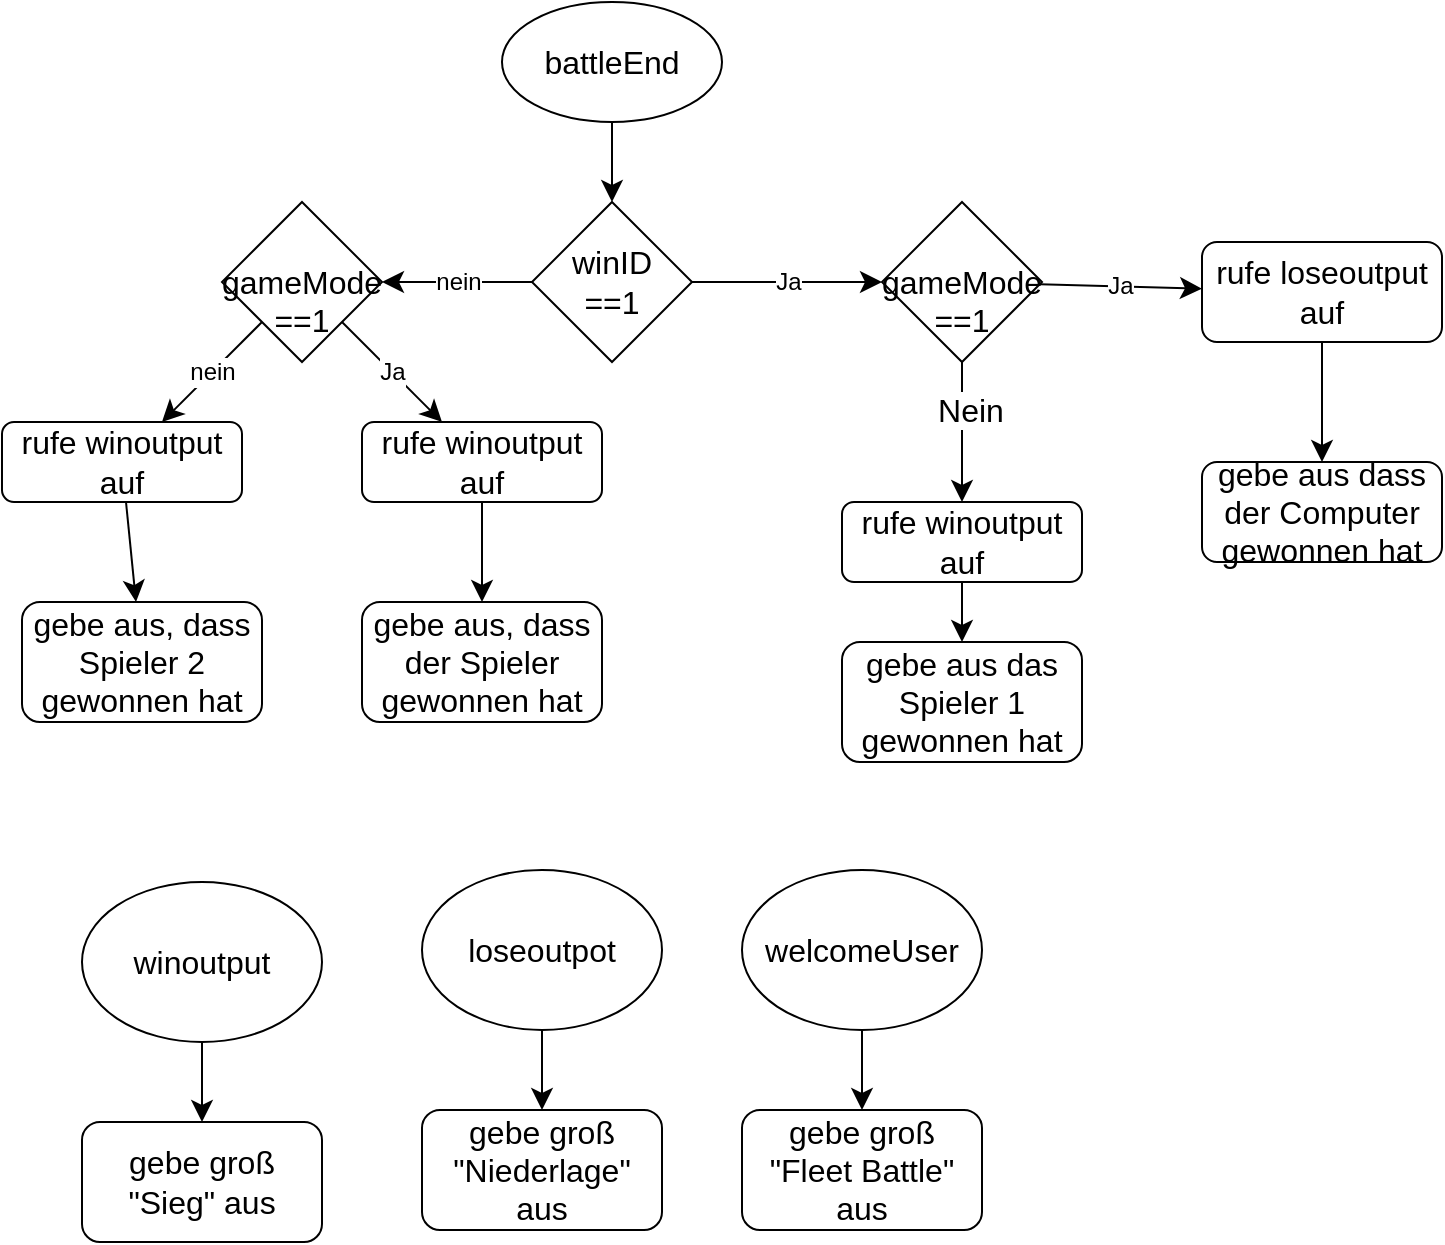 <mxfile version="21.2.3" type="device">
  <diagram id="C5RBs43oDa-KdzZeNtuy" name="Page-1">
    <mxGraphModel dx="744" dy="899" grid="1" gridSize="10" guides="1" tooltips="1" connect="1" arrows="1" fold="1" page="1" pageScale="1" pageWidth="827" pageHeight="1169" math="0" shadow="0">
      <root>
        <mxCell id="WIyWlLk6GJQsqaUBKTNV-0" />
        <mxCell id="WIyWlLk6GJQsqaUBKTNV-1" parent="WIyWlLk6GJQsqaUBKTNV-0" />
        <mxCell id="h-qLBfHDH4C6o6zkbq4c-2" value="" style="edgeStyle=none;curved=1;rounded=0;orthogonalLoop=1;jettySize=auto;html=1;fontSize=12;startSize=8;endSize=8;entryX=0.5;entryY=0;entryDx=0;entryDy=0;" edge="1" parent="WIyWlLk6GJQsqaUBKTNV-1" source="h-qLBfHDH4C6o6zkbq4c-0" target="h-qLBfHDH4C6o6zkbq4c-3">
          <mxGeometry relative="1" as="geometry">
            <mxPoint x="315" y="250" as="targetPoint" />
          </mxGeometry>
        </mxCell>
        <mxCell id="h-qLBfHDH4C6o6zkbq4c-0" value="battleEnd" style="ellipse;whiteSpace=wrap;html=1;fontSize=16;" vertex="1" parent="WIyWlLk6GJQsqaUBKTNV-1">
          <mxGeometry x="260" y="150" width="110" height="60" as="geometry" />
        </mxCell>
        <mxCell id="h-qLBfHDH4C6o6zkbq4c-5" value="Ja" style="edgeStyle=none;curved=1;rounded=0;orthogonalLoop=1;jettySize=auto;html=1;fontSize=12;startSize=8;endSize=8;" edge="1" parent="WIyWlLk6GJQsqaUBKTNV-1" source="h-qLBfHDH4C6o6zkbq4c-3" target="h-qLBfHDH4C6o6zkbq4c-4">
          <mxGeometry relative="1" as="geometry" />
        </mxCell>
        <mxCell id="h-qLBfHDH4C6o6zkbq4c-16" value="nein" style="edgeStyle=none;curved=1;rounded=0;orthogonalLoop=1;jettySize=auto;html=1;fontSize=12;startSize=8;endSize=8;" edge="1" parent="WIyWlLk6GJQsqaUBKTNV-1" source="h-qLBfHDH4C6o6zkbq4c-3" target="h-qLBfHDH4C6o6zkbq4c-15">
          <mxGeometry relative="1" as="geometry">
            <Array as="points">
              <mxPoint x="220" y="290" />
            </Array>
          </mxGeometry>
        </mxCell>
        <mxCell id="h-qLBfHDH4C6o6zkbq4c-3" value="winID &lt;br&gt;==1" style="rhombus;whiteSpace=wrap;html=1;fontSize=16;" vertex="1" parent="WIyWlLk6GJQsqaUBKTNV-1">
          <mxGeometry x="275" y="250" width="80" height="80" as="geometry" />
        </mxCell>
        <mxCell id="h-qLBfHDH4C6o6zkbq4c-7" value="Ja" style="edgeStyle=none;curved=1;rounded=0;orthogonalLoop=1;jettySize=auto;html=1;fontSize=12;startSize=8;endSize=8;" edge="1" parent="WIyWlLk6GJQsqaUBKTNV-1" source="h-qLBfHDH4C6o6zkbq4c-4" target="h-qLBfHDH4C6o6zkbq4c-6">
          <mxGeometry relative="1" as="geometry" />
        </mxCell>
        <mxCell id="h-qLBfHDH4C6o6zkbq4c-9" value="" style="edgeStyle=none;curved=1;rounded=0;orthogonalLoop=1;jettySize=auto;html=1;fontSize=12;startSize=8;endSize=8;" edge="1" parent="WIyWlLk6GJQsqaUBKTNV-1" source="h-qLBfHDH4C6o6zkbq4c-4" target="h-qLBfHDH4C6o6zkbq4c-8">
          <mxGeometry relative="1" as="geometry" />
        </mxCell>
        <mxCell id="h-qLBfHDH4C6o6zkbq4c-10" value="Nein" style="edgeLabel;html=1;align=center;verticalAlign=middle;resizable=0;points=[];fontSize=16;" vertex="1" connectable="0" parent="h-qLBfHDH4C6o6zkbq4c-9">
          <mxGeometry x="-0.335" y="4" relative="1" as="geometry">
            <mxPoint as="offset" />
          </mxGeometry>
        </mxCell>
        <mxCell id="h-qLBfHDH4C6o6zkbq4c-4" value="&lt;br&gt;gameMode&lt;br&gt;==1" style="rhombus;whiteSpace=wrap;html=1;fontSize=16;" vertex="1" parent="WIyWlLk6GJQsqaUBKTNV-1">
          <mxGeometry x="450" y="250" width="80" height="80" as="geometry" />
        </mxCell>
        <mxCell id="h-qLBfHDH4C6o6zkbq4c-12" value="" style="edgeStyle=none;curved=1;rounded=0;orthogonalLoop=1;jettySize=auto;html=1;fontSize=12;startSize=8;endSize=8;" edge="1" parent="WIyWlLk6GJQsqaUBKTNV-1" source="h-qLBfHDH4C6o6zkbq4c-6" target="h-qLBfHDH4C6o6zkbq4c-11">
          <mxGeometry relative="1" as="geometry" />
        </mxCell>
        <mxCell id="h-qLBfHDH4C6o6zkbq4c-6" value="rufe loseoutput auf" style="rounded=1;whiteSpace=wrap;html=1;fontSize=16;" vertex="1" parent="WIyWlLk6GJQsqaUBKTNV-1">
          <mxGeometry x="610" y="270" width="120" height="50" as="geometry" />
        </mxCell>
        <mxCell id="h-qLBfHDH4C6o6zkbq4c-14" value="" style="edgeStyle=none;curved=1;rounded=0;orthogonalLoop=1;jettySize=auto;html=1;fontSize=12;startSize=8;endSize=8;" edge="1" parent="WIyWlLk6GJQsqaUBKTNV-1" source="h-qLBfHDH4C6o6zkbq4c-8" target="h-qLBfHDH4C6o6zkbq4c-13">
          <mxGeometry relative="1" as="geometry" />
        </mxCell>
        <mxCell id="h-qLBfHDH4C6o6zkbq4c-8" value="rufe winoutput auf" style="rounded=1;whiteSpace=wrap;html=1;fontSize=16;" vertex="1" parent="WIyWlLk6GJQsqaUBKTNV-1">
          <mxGeometry x="430" y="400" width="120" height="40" as="geometry" />
        </mxCell>
        <mxCell id="h-qLBfHDH4C6o6zkbq4c-11" value="gebe aus dass der Computer gewonnen hat" style="rounded=1;whiteSpace=wrap;html=1;fontSize=16;" vertex="1" parent="WIyWlLk6GJQsqaUBKTNV-1">
          <mxGeometry x="610" y="380" width="120" height="50" as="geometry" />
        </mxCell>
        <mxCell id="h-qLBfHDH4C6o6zkbq4c-13" value="gebe aus das Spieler 1 gewonnen hat" style="rounded=1;whiteSpace=wrap;html=1;fontSize=16;" vertex="1" parent="WIyWlLk6GJQsqaUBKTNV-1">
          <mxGeometry x="430" y="470" width="120" height="60" as="geometry" />
        </mxCell>
        <mxCell id="h-qLBfHDH4C6o6zkbq4c-18" value="Ja" style="edgeStyle=none;curved=1;rounded=0;orthogonalLoop=1;jettySize=auto;html=1;fontSize=12;startSize=8;endSize=8;" edge="1" parent="WIyWlLk6GJQsqaUBKTNV-1" source="h-qLBfHDH4C6o6zkbq4c-15" target="h-qLBfHDH4C6o6zkbq4c-17">
          <mxGeometry relative="1" as="geometry" />
        </mxCell>
        <mxCell id="h-qLBfHDH4C6o6zkbq4c-20" value="nein" style="edgeStyle=none;curved=1;rounded=0;orthogonalLoop=1;jettySize=auto;html=1;fontSize=12;startSize=8;endSize=8;" edge="1" parent="WIyWlLk6GJQsqaUBKTNV-1" source="h-qLBfHDH4C6o6zkbq4c-15" target="h-qLBfHDH4C6o6zkbq4c-19">
          <mxGeometry relative="1" as="geometry" />
        </mxCell>
        <mxCell id="h-qLBfHDH4C6o6zkbq4c-15" value="&lt;br&gt;gameMode&lt;br&gt;==1" style="rhombus;whiteSpace=wrap;html=1;fontSize=16;" vertex="1" parent="WIyWlLk6GJQsqaUBKTNV-1">
          <mxGeometry x="120" y="250" width="80" height="80" as="geometry" />
        </mxCell>
        <mxCell id="h-qLBfHDH4C6o6zkbq4c-22" value="" style="edgeStyle=none;curved=1;rounded=0;orthogonalLoop=1;jettySize=auto;html=1;fontSize=12;startSize=8;endSize=8;" edge="1" parent="WIyWlLk6GJQsqaUBKTNV-1" source="h-qLBfHDH4C6o6zkbq4c-17" target="h-qLBfHDH4C6o6zkbq4c-21">
          <mxGeometry relative="1" as="geometry" />
        </mxCell>
        <mxCell id="h-qLBfHDH4C6o6zkbq4c-17" value="rufe winoutput auf" style="rounded=1;whiteSpace=wrap;html=1;fontSize=16;" vertex="1" parent="WIyWlLk6GJQsqaUBKTNV-1">
          <mxGeometry x="190" y="360" width="120" height="40" as="geometry" />
        </mxCell>
        <mxCell id="h-qLBfHDH4C6o6zkbq4c-24" value="" style="edgeStyle=none;curved=1;rounded=0;orthogonalLoop=1;jettySize=auto;html=1;fontSize=12;startSize=8;endSize=8;" edge="1" parent="WIyWlLk6GJQsqaUBKTNV-1" source="h-qLBfHDH4C6o6zkbq4c-19" target="h-qLBfHDH4C6o6zkbq4c-23">
          <mxGeometry relative="1" as="geometry" />
        </mxCell>
        <mxCell id="h-qLBfHDH4C6o6zkbq4c-19" value="rufe winoutput auf" style="rounded=1;whiteSpace=wrap;html=1;fontSize=16;" vertex="1" parent="WIyWlLk6GJQsqaUBKTNV-1">
          <mxGeometry x="10" y="360" width="120" height="40" as="geometry" />
        </mxCell>
        <mxCell id="h-qLBfHDH4C6o6zkbq4c-21" value="gebe aus, dass der Spieler gewonnen hat" style="rounded=1;whiteSpace=wrap;html=1;fontSize=16;" vertex="1" parent="WIyWlLk6GJQsqaUBKTNV-1">
          <mxGeometry x="190" y="450" width="120" height="60" as="geometry" />
        </mxCell>
        <mxCell id="h-qLBfHDH4C6o6zkbq4c-23" value="gebe aus, dass Spieler 2 gewonnen hat" style="whiteSpace=wrap;html=1;fontSize=16;rounded=1;" vertex="1" parent="WIyWlLk6GJQsqaUBKTNV-1">
          <mxGeometry x="20" y="450" width="120" height="60" as="geometry" />
        </mxCell>
        <mxCell id="h-qLBfHDH4C6o6zkbq4c-27" value="" style="edgeStyle=none;curved=1;rounded=0;orthogonalLoop=1;jettySize=auto;html=1;fontSize=12;startSize=8;endSize=8;" edge="1" parent="WIyWlLk6GJQsqaUBKTNV-1" source="h-qLBfHDH4C6o6zkbq4c-25" target="h-qLBfHDH4C6o6zkbq4c-26">
          <mxGeometry relative="1" as="geometry" />
        </mxCell>
        <mxCell id="h-qLBfHDH4C6o6zkbq4c-25" value="winoutput" style="ellipse;whiteSpace=wrap;html=1;fontSize=16;" vertex="1" parent="WIyWlLk6GJQsqaUBKTNV-1">
          <mxGeometry x="50" y="590" width="120" height="80" as="geometry" />
        </mxCell>
        <mxCell id="h-qLBfHDH4C6o6zkbq4c-26" value="gebe groß &quot;Sieg&quot; aus" style="rounded=1;whiteSpace=wrap;html=1;fontSize=16;" vertex="1" parent="WIyWlLk6GJQsqaUBKTNV-1">
          <mxGeometry x="50" y="710" width="120" height="60" as="geometry" />
        </mxCell>
        <mxCell id="h-qLBfHDH4C6o6zkbq4c-28" value="" style="edgeStyle=none;curved=1;rounded=0;orthogonalLoop=1;jettySize=auto;html=1;fontSize=12;startSize=8;endSize=8;" edge="1" parent="WIyWlLk6GJQsqaUBKTNV-1" source="h-qLBfHDH4C6o6zkbq4c-29" target="h-qLBfHDH4C6o6zkbq4c-30">
          <mxGeometry relative="1" as="geometry" />
        </mxCell>
        <mxCell id="h-qLBfHDH4C6o6zkbq4c-29" value="loseoutpot" style="ellipse;whiteSpace=wrap;html=1;fontSize=16;" vertex="1" parent="WIyWlLk6GJQsqaUBKTNV-1">
          <mxGeometry x="220" y="584" width="120" height="80" as="geometry" />
        </mxCell>
        <mxCell id="h-qLBfHDH4C6o6zkbq4c-30" value="gebe groß &quot;Niederlage&quot; aus" style="rounded=1;whiteSpace=wrap;html=1;fontSize=16;" vertex="1" parent="WIyWlLk6GJQsqaUBKTNV-1">
          <mxGeometry x="220" y="704" width="120" height="60" as="geometry" />
        </mxCell>
        <mxCell id="h-qLBfHDH4C6o6zkbq4c-31" value="" style="edgeStyle=none;curved=1;rounded=0;orthogonalLoop=1;jettySize=auto;html=1;fontSize=12;startSize=8;endSize=8;" edge="1" parent="WIyWlLk6GJQsqaUBKTNV-1" source="h-qLBfHDH4C6o6zkbq4c-32" target="h-qLBfHDH4C6o6zkbq4c-33">
          <mxGeometry relative="1" as="geometry" />
        </mxCell>
        <mxCell id="h-qLBfHDH4C6o6zkbq4c-32" value="welcomeUser" style="ellipse;whiteSpace=wrap;html=1;fontSize=16;" vertex="1" parent="WIyWlLk6GJQsqaUBKTNV-1">
          <mxGeometry x="380" y="584" width="120" height="80" as="geometry" />
        </mxCell>
        <mxCell id="h-qLBfHDH4C6o6zkbq4c-33" value="gebe groß &quot;Fleet Battle&quot; aus" style="rounded=1;whiteSpace=wrap;html=1;fontSize=16;" vertex="1" parent="WIyWlLk6GJQsqaUBKTNV-1">
          <mxGeometry x="380" y="704" width="120" height="60" as="geometry" />
        </mxCell>
      </root>
    </mxGraphModel>
  </diagram>
</mxfile>
